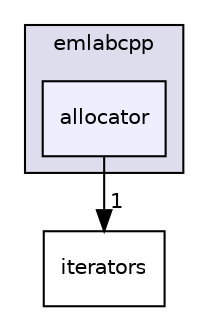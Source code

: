 digraph "include/emlabcpp/allocator" {
  compound=true
  node [ fontsize="10", fontname="Helvetica"];
  edge [ labelfontsize="10", labelfontname="Helvetica"];
  subgraph clusterdir_e401c60e573c7244dba2167ba35f72d7 {
    graph [ bgcolor="#ddddee", pencolor="black", label="emlabcpp" fontname="Helvetica", fontsize="10", URL="dir_e401c60e573c7244dba2167ba35f72d7.html"]
  dir_52a6b55dd004b46393f33e3ff3a56c73 [shape=box, label="allocator", style="filled", fillcolor="#eeeeff", pencolor="black", URL="dir_52a6b55dd004b46393f33e3ff3a56c73.html"];
  }
  dir_d23cc4b283f7681fa42a07595366cfa6 [shape=box label="iterators" URL="dir_d23cc4b283f7681fa42a07595366cfa6.html"];
  dir_52a6b55dd004b46393f33e3ff3a56c73->dir_d23cc4b283f7681fa42a07595366cfa6 [headlabel="1", labeldistance=1.5 headhref="dir_000003_000008.html"];
}
